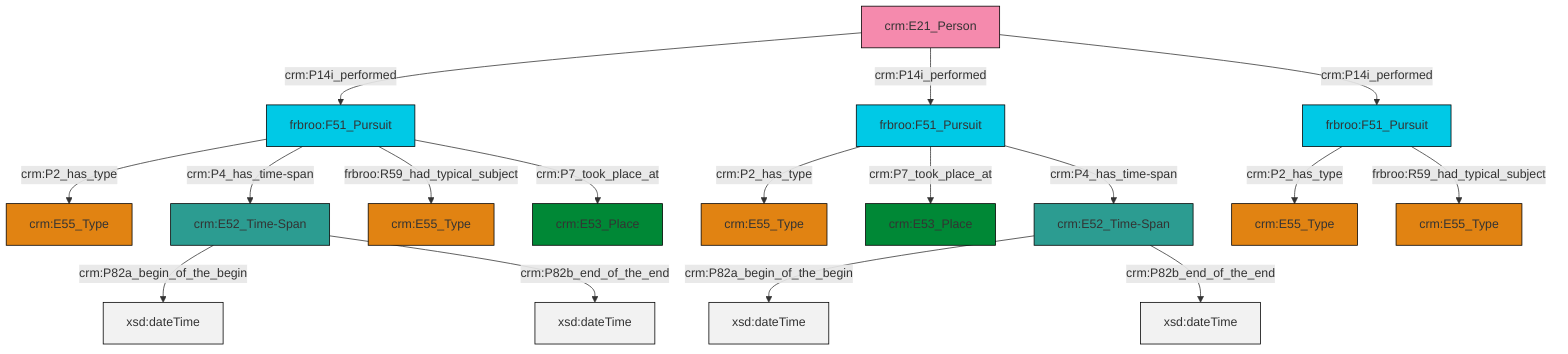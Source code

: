 graph TD
classDef Literal fill:#f2f2f2,stroke:#000000;
classDef CRM_Entity fill:#FFFFFF,stroke:#000000;
classDef Temporal_Entity fill:#00C9E6, stroke:#000000;
classDef Type fill:#E18312, stroke:#000000;
classDef Time-Span fill:#2C9C91, stroke:#000000;
classDef Appellation fill:#FFEB7F, stroke:#000000;
classDef Place fill:#008836, stroke:#000000;
classDef Persistent_Item fill:#B266B2, stroke:#000000;
classDef Conceptual_Object fill:#FFD700, stroke:#000000;
classDef Physical_Thing fill:#D2B48C, stroke:#000000;
classDef Actor fill:#f58aad, stroke:#000000;
classDef PC_Classes fill:#4ce600, stroke:#000000;
classDef Multi fill:#cccccc,stroke:#000000;

0["frbroo:F51_Pursuit"]:::Temporal_Entity -->|crm:P2_has_type| 1["crm:E55_Type"]:::Type
4["frbroo:F51_Pursuit"]:::Temporal_Entity -->|crm:P2_has_type| 5["crm:E55_Type"]:::Type
0["frbroo:F51_Pursuit"]:::Temporal_Entity -->|crm:P7_took_place_at| 6["crm:E53_Place"]:::Place
4["frbroo:F51_Pursuit"]:::Temporal_Entity -->|crm:P4_has_time-span| 10["crm:E52_Time-Span"]:::Time-Span
0["frbroo:F51_Pursuit"]:::Temporal_Entity -->|crm:P4_has_time-span| 11["crm:E52_Time-Span"]:::Time-Span
10["crm:E52_Time-Span"]:::Time-Span -->|crm:P82a_begin_of_the_begin| 15[xsd:dateTime]:::Literal
4["frbroo:F51_Pursuit"]:::Temporal_Entity -->|frbroo:R59_had_typical_subject| 17["crm:E55_Type"]:::Type
2["frbroo:F51_Pursuit"]:::Temporal_Entity -->|crm:P2_has_type| 8["crm:E55_Type"]:::Type
22["crm:E21_Person"]:::Actor -->|crm:P14i_performed| 4["frbroo:F51_Pursuit"]:::Temporal_Entity
11["crm:E52_Time-Span"]:::Time-Span -->|crm:P82a_begin_of_the_begin| 25[xsd:dateTime]:::Literal
2["frbroo:F51_Pursuit"]:::Temporal_Entity -->|frbroo:R59_had_typical_subject| 18["crm:E55_Type"]:::Type
10["crm:E52_Time-Span"]:::Time-Span -->|crm:P82b_end_of_the_end| 26[xsd:dateTime]:::Literal
22["crm:E21_Person"]:::Actor -->|crm:P14i_performed| 0["frbroo:F51_Pursuit"]:::Temporal_Entity
22["crm:E21_Person"]:::Actor -->|crm:P14i_performed| 2["frbroo:F51_Pursuit"]:::Temporal_Entity
11["crm:E52_Time-Span"]:::Time-Span -->|crm:P82b_end_of_the_end| 31[xsd:dateTime]:::Literal
4["frbroo:F51_Pursuit"]:::Temporal_Entity -->|crm:P7_took_place_at| 12["crm:E53_Place"]:::Place